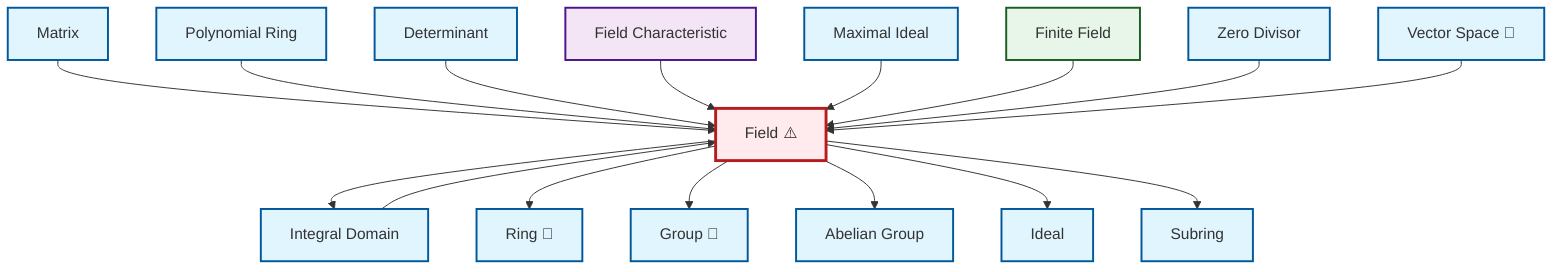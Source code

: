 graph TD
    classDef definition fill:#e1f5fe,stroke:#01579b,stroke-width:2px
    classDef theorem fill:#f3e5f5,stroke:#4a148c,stroke-width:2px
    classDef axiom fill:#fff3e0,stroke:#e65100,stroke-width:2px
    classDef example fill:#e8f5e9,stroke:#1b5e20,stroke-width:2px
    classDef current fill:#ffebee,stroke:#b71c1c,stroke-width:3px
    def-group["Group 📝"]:::definition
    ex-finite-field["Finite Field"]:::example
    def-integral-domain["Integral Domain"]:::definition
    def-determinant["Determinant"]:::definition
    def-subring["Subring"]:::definition
    def-matrix["Matrix"]:::definition
    def-ideal["Ideal"]:::definition
    def-ring["Ring 📝"]:::definition
    def-abelian-group["Abelian Group"]:::definition
    thm-field-characteristic["Field Characteristic"]:::theorem
    def-polynomial-ring["Polynomial Ring"]:::definition
    def-field["Field ⚠️"]:::definition
    def-maximal-ideal["Maximal Ideal"]:::definition
    def-vector-space["Vector Space 📝"]:::definition
    def-zero-divisor["Zero Divisor"]:::definition
    def-field --> def-integral-domain
    def-matrix --> def-field
    def-field --> def-ring
    def-polynomial-ring --> def-field
    def-determinant --> def-field
    def-field --> def-group
    thm-field-characteristic --> def-field
    def-field --> def-abelian-group
    def-maximal-ideal --> def-field
    def-field --> def-ideal
    ex-finite-field --> def-field
    def-integral-domain --> def-field
    def-field --> def-subring
    def-zero-divisor --> def-field
    def-vector-space --> def-field
    class def-field current